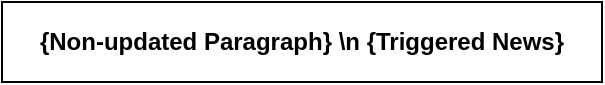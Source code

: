 <mxfile version="21.7.2" type="device">
  <diagram name="第 1 页" id="C0XK4E6XmfMO0eiTAh1K">
    <mxGraphModel dx="636" dy="390" grid="1" gridSize="10" guides="1" tooltips="1" connect="1" arrows="1" fold="1" page="1" pageScale="1" pageWidth="827" pageHeight="1169" math="0" shadow="0">
      <root>
        <mxCell id="0" />
        <mxCell id="1" parent="0" />
        <mxCell id="1Z9j0tZGZK0EDSh4B03Y-1" value="&lt;b&gt;{Non-updated Paragraph} \n {Triggered News}&lt;/b&gt;" style="rounded=0;whiteSpace=wrap;html=1;" vertex="1" parent="1">
          <mxGeometry x="40" y="310" width="300" height="40" as="geometry" />
        </mxCell>
      </root>
    </mxGraphModel>
  </diagram>
</mxfile>
